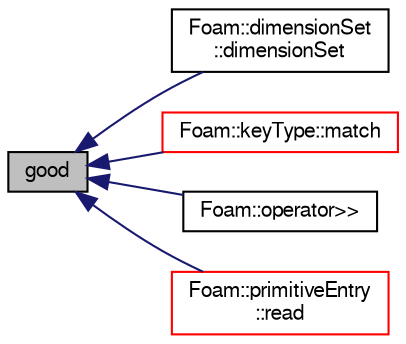 digraph "good"
{
  bgcolor="transparent";
  edge [fontname="FreeSans",fontsize="10",labelfontname="FreeSans",labelfontsize="10"];
  node [fontname="FreeSans",fontsize="10",shape=record];
  rankdir="LR";
  Node49 [label="good",height=0.2,width=0.4,color="black", fillcolor="grey75", style="filled", fontcolor="black"];
  Node49 -> Node50 [dir="back",color="midnightblue",fontsize="10",style="solid",fontname="FreeSans"];
  Node50 [label="Foam::dimensionSet\l::dimensionSet",height=0.2,width=0.4,color="black",URL="$a26370.html#abd672e6f6f2ddf374d3954f2c2dd2a1f",tooltip="Construct from Istream. "];
  Node49 -> Node51 [dir="back",color="midnightblue",fontsize="10",style="solid",fontname="FreeSans"];
  Node51 [label="Foam::keyType::match",height=0.2,width=0.4,color="red",URL="$a28238.html#abd43459799d1878613ea9acdeb2ba6c3",tooltip="Smart match as regular expression or as a string. "];
  Node49 -> Node53 [dir="back",color="midnightblue",fontsize="10",style="solid",fontname="FreeSans"];
  Node53 [label="Foam::operator\>\>",height=0.2,width=0.4,color="black",URL="$a21124.html#aae8a055a5af8196c42bde75b2f2ddaac"];
  Node49 -> Node54 [dir="back",color="midnightblue",fontsize="10",style="solid",fontname="FreeSans"];
  Node54 [label="Foam::primitiveEntry\l::read",height=0.2,width=0.4,color="red",URL="$a26058.html#aec631c08ab1cd21bac04fbc797c9c5fb",tooltip="Read tokens from the given stream. "];
}
